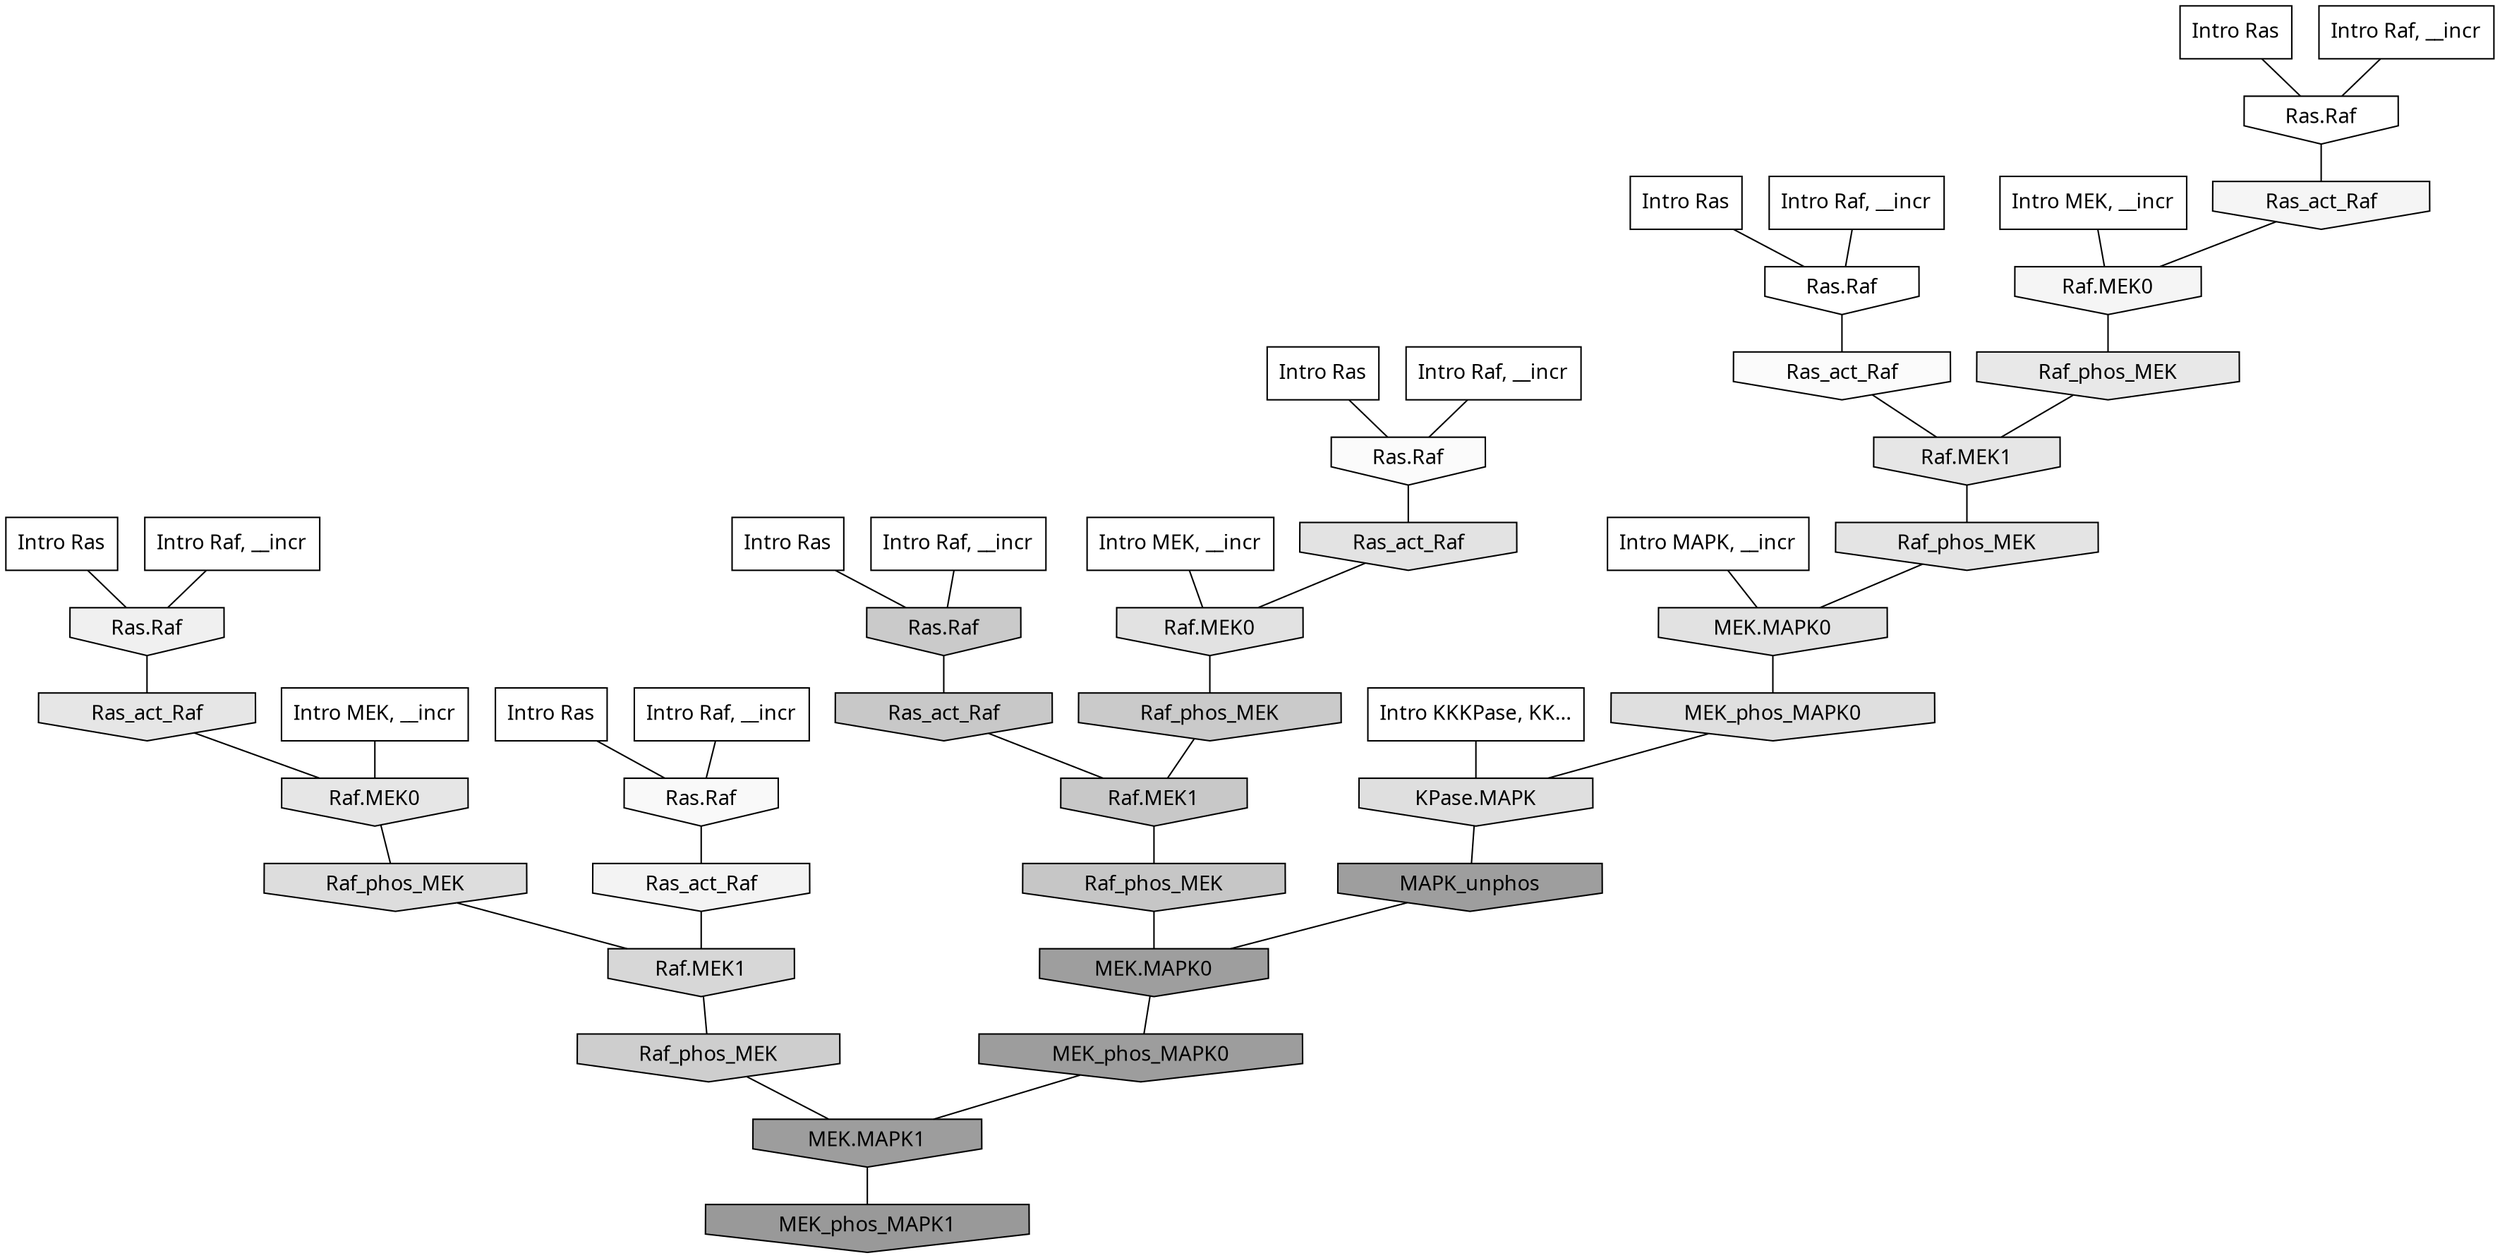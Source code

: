 digraph G{
  rankdir="TB";
  ranksep=0.30;
  node [fontname="CMU Serif"];
  edge [fontname="CMU Serif"];
  
  8 [label="Intro Ras", shape=rectangle, style=filled, fillcolor="0.000 0.000 1.000"]
  
  10 [label="Intro Ras", shape=rectangle, style=filled, fillcolor="0.000 0.000 1.000"]
  
  16 [label="Intro Ras", shape=rectangle, style=filled, fillcolor="0.000 0.000 1.000"]
  
  40 [label="Intro Ras", shape=rectangle, style=filled, fillcolor="0.000 0.000 1.000"]
  
  62 [label="Intro Ras", shape=rectangle, style=filled, fillcolor="0.000 0.000 1.000"]
  
  69 [label="Intro Ras", shape=rectangle, style=filled, fillcolor="0.000 0.000 1.000"]
  
  171 [label="Intro Raf, __incr", shape=rectangle, style=filled, fillcolor="0.000 0.000 1.000"]
  
  415 [label="Intro Raf, __incr", shape=rectangle, style=filled, fillcolor="0.000 0.000 1.000"]
  
  495 [label="Intro Raf, __incr", shape=rectangle, style=filled, fillcolor="0.000 0.000 1.000"]
  
  793 [label="Intro Raf, __incr", shape=rectangle, style=filled, fillcolor="0.000 0.000 1.000"]
  
  884 [label="Intro Raf, __incr", shape=rectangle, style=filled, fillcolor="0.000 0.000 1.000"]
  
  1092 [label="Intro Raf, __incr", shape=rectangle, style=filled, fillcolor="0.000 0.000 1.000"]
  
  1131 [label="Intro MEK, __incr", shape=rectangle, style=filled, fillcolor="0.000 0.000 1.000"]
  
  1522 [label="Intro MEK, __incr", shape=rectangle, style=filled, fillcolor="0.000 0.000 1.000"]
  
  1849 [label="Intro MEK, __incr", shape=rectangle, style=filled, fillcolor="0.000 0.000 1.000"]
  
  2355 [label="Intro MAPK, __incr", shape=rectangle, style=filled, fillcolor="0.000 0.000 1.000"]
  
  3116 [label="Intro KKKPase, KK...", shape=rectangle, style=filled, fillcolor="0.000 0.000 1.000"]
  
  3245 [label="Ras.Raf", shape=invhouse, style=filled, fillcolor="0.000 0.000 1.000"]
  
  3280 [label="Ras.Raf", shape=invhouse, style=filled, fillcolor="0.000 0.000 1.000"]
  
  3524 [label="Ras_act_Raf", shape=invhouse, style=filled, fillcolor="0.000 0.000 0.981"]
  
  3530 [label="Ras.Raf", shape=invhouse, style=filled, fillcolor="0.000 0.000 0.981"]
  
  3644 [label="Ras.Raf", shape=invhouse, style=filled, fillcolor="0.000 0.000 0.973"]
  
  3990 [label="Ras_act_Raf", shape=invhouse, style=filled, fillcolor="0.000 0.000 0.959"]
  
  3993 [label="Raf.MEK0", shape=invhouse, style=filled, fillcolor="0.000 0.000 0.959"]
  
  4148 [label="Ras_act_Raf", shape=invhouse, style=filled, fillcolor="0.000 0.000 0.953"]
  
  4450 [label="Ras.Raf", shape=invhouse, style=filled, fillcolor="0.000 0.000 0.941"]
  
  5447 [label="Raf_phos_MEK", shape=invhouse, style=filled, fillcolor="0.000 0.000 0.907"]
  
  5596 [label="Ras_act_Raf", shape=invhouse, style=filled, fillcolor="0.000 0.000 0.902"]
  
  5599 [label="Raf.MEK0", shape=invhouse, style=filled, fillcolor="0.000 0.000 0.902"]
  
  5610 [label="Raf.MEK1", shape=invhouse, style=filled, fillcolor="0.000 0.000 0.901"]
  
  5903 [label="Raf_phos_MEK", shape=invhouse, style=filled, fillcolor="0.000 0.000 0.894"]
  
  6119 [label="Ras_act_Raf", shape=invhouse, style=filled, fillcolor="0.000 0.000 0.887"]
  
  6228 [label="MEK.MAPK0", shape=invhouse, style=filled, fillcolor="0.000 0.000 0.884"]
  
  6265 [label="Raf.MEK0", shape=invhouse, style=filled, fillcolor="0.000 0.000 0.883"]
  
  6606 [label="MEK_phos_MAPK0", shape=invhouse, style=filled, fillcolor="0.000 0.000 0.875"]
  
  6613 [label="KPase.MAPK", shape=invhouse, style=filled, fillcolor="0.000 0.000 0.875"]
  
  7038 [label="Raf_phos_MEK", shape=invhouse, style=filled, fillcolor="0.000 0.000 0.866"]
  
  8512 [label="Raf.MEK1", shape=invhouse, style=filled, fillcolor="0.000 0.000 0.841"]
  
  11180 [label="Raf_phos_MEK", shape=invhouse, style=filled, fillcolor="0.000 0.000 0.806"]
  
  12713 [label="Raf_phos_MEK", shape=invhouse, style=filled, fillcolor="0.000 0.000 0.791"]
  
  12931 [label="Ras.Raf", shape=invhouse, style=filled, fillcolor="0.000 0.000 0.790"]
  
  13788 [label="Ras_act_Raf", shape=invhouse, style=filled, fillcolor="0.000 0.000 0.782"]
  
  13790 [label="Raf.MEK1", shape=invhouse, style=filled, fillcolor="0.000 0.000 0.782"]
  
  14469 [label="Raf_phos_MEK", shape=invhouse, style=filled, fillcolor="0.000 0.000 0.777"]
  
  21583 [label="MAPK_unphos", shape=invhouse, style=filled, fillcolor="0.000 0.000 0.620"]
  
  21584 [label="MEK.MAPK0", shape=invhouse, style=filled, fillcolor="0.000 0.000 0.620"]
  
  21730 [label="MEK_phos_MAPK0", shape=invhouse, style=filled, fillcolor="0.000 0.000 0.614"]
  
  21736 [label="MEK.MAPK1", shape=invhouse, style=filled, fillcolor="0.000 0.000 0.614"]
  
  22132 [label="MEK_phos_MAPK1", shape=invhouse, style=filled, fillcolor="0.000 0.000 0.600"]
  
  
  21736 -> 22132 [dir=none, color="0.000 0.000 0.000"] 
  21730 -> 21736 [dir=none, color="0.000 0.000 0.000"] 
  21584 -> 21730 [dir=none, color="0.000 0.000 0.000"] 
  21583 -> 21584 [dir=none, color="0.000 0.000 0.000"] 
  14469 -> 21584 [dir=none, color="0.000 0.000 0.000"] 
  13790 -> 14469 [dir=none, color="0.000 0.000 0.000"] 
  13788 -> 13790 [dir=none, color="0.000 0.000 0.000"] 
  12931 -> 13788 [dir=none, color="0.000 0.000 0.000"] 
  12713 -> 13790 [dir=none, color="0.000 0.000 0.000"] 
  11180 -> 21736 [dir=none, color="0.000 0.000 0.000"] 
  8512 -> 11180 [dir=none, color="0.000 0.000 0.000"] 
  7038 -> 8512 [dir=none, color="0.000 0.000 0.000"] 
  6613 -> 21583 [dir=none, color="0.000 0.000 0.000"] 
  6606 -> 6613 [dir=none, color="0.000 0.000 0.000"] 
  6265 -> 12713 [dir=none, color="0.000 0.000 0.000"] 
  6228 -> 6606 [dir=none, color="0.000 0.000 0.000"] 
  6119 -> 6265 [dir=none, color="0.000 0.000 0.000"] 
  5903 -> 6228 [dir=none, color="0.000 0.000 0.000"] 
  5610 -> 5903 [dir=none, color="0.000 0.000 0.000"] 
  5599 -> 7038 [dir=none, color="0.000 0.000 0.000"] 
  5596 -> 5599 [dir=none, color="0.000 0.000 0.000"] 
  5447 -> 5610 [dir=none, color="0.000 0.000 0.000"] 
  4450 -> 5596 [dir=none, color="0.000 0.000 0.000"] 
  4148 -> 8512 [dir=none, color="0.000 0.000 0.000"] 
  3993 -> 5447 [dir=none, color="0.000 0.000 0.000"] 
  3990 -> 3993 [dir=none, color="0.000 0.000 0.000"] 
  3644 -> 4148 [dir=none, color="0.000 0.000 0.000"] 
  3530 -> 6119 [dir=none, color="0.000 0.000 0.000"] 
  3524 -> 5610 [dir=none, color="0.000 0.000 0.000"] 
  3280 -> 3990 [dir=none, color="0.000 0.000 0.000"] 
  3245 -> 3524 [dir=none, color="0.000 0.000 0.000"] 
  3116 -> 6613 [dir=none, color="0.000 0.000 0.000"] 
  2355 -> 6228 [dir=none, color="0.000 0.000 0.000"] 
  1849 -> 6265 [dir=none, color="0.000 0.000 0.000"] 
  1522 -> 5599 [dir=none, color="0.000 0.000 0.000"] 
  1131 -> 3993 [dir=none, color="0.000 0.000 0.000"] 
  1092 -> 3644 [dir=none, color="0.000 0.000 0.000"] 
  884 -> 4450 [dir=none, color="0.000 0.000 0.000"] 
  793 -> 12931 [dir=none, color="0.000 0.000 0.000"] 
  495 -> 3245 [dir=none, color="0.000 0.000 0.000"] 
  415 -> 3280 [dir=none, color="0.000 0.000 0.000"] 
  171 -> 3530 [dir=none, color="0.000 0.000 0.000"] 
  69 -> 3644 [dir=none, color="0.000 0.000 0.000"] 
  62 -> 3245 [dir=none, color="0.000 0.000 0.000"] 
  40 -> 3280 [dir=none, color="0.000 0.000 0.000"] 
  16 -> 3530 [dir=none, color="0.000 0.000 0.000"] 
  10 -> 4450 [dir=none, color="0.000 0.000 0.000"] 
  8 -> 12931 [dir=none, color="0.000 0.000 0.000"] 
  
  }
